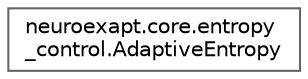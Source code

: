 digraph "Graphical Class Hierarchy"
{
 // LATEX_PDF_SIZE
  bgcolor="transparent";
  edge [fontname=Helvetica,fontsize=10,labelfontname=Helvetica,labelfontsize=10];
  node [fontname=Helvetica,fontsize=10,shape=box,height=0.2,width=0.4];
  rankdir="LR";
  Node0 [id="Node000000",label="neuroexapt.core.entropy\l_control.AdaptiveEntropy",height=0.2,width=0.4,color="grey40", fillcolor="white", style="filled",URL="$classneuroexapt_1_1core_1_1entropy__control_1_1AdaptiveEntropy.html",tooltip=" "];
}

